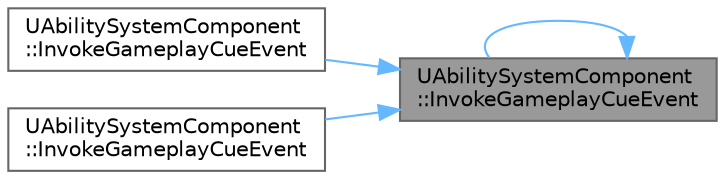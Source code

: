 digraph "UAbilitySystemComponent::InvokeGameplayCueEvent"
{
 // INTERACTIVE_SVG=YES
 // LATEX_PDF_SIZE
  bgcolor="transparent";
  edge [fontname=Helvetica,fontsize=10,labelfontname=Helvetica,labelfontsize=10];
  node [fontname=Helvetica,fontsize=10,shape=box,height=0.2,width=0.4];
  rankdir="RL";
  Node1 [id="Node000001",label="UAbilitySystemComponent\l::InvokeGameplayCueEvent",height=0.2,width=0.4,color="gray40", fillcolor="grey60", style="filled", fontcolor="black",tooltip="Handles gameplay cue events from external sources."];
  Node1 -> Node1 [id="edge1_Node000001_Node000001",dir="back",color="steelblue1",style="solid",tooltip=" "];
  Node1 -> Node2 [id="edge2_Node000001_Node000002",dir="back",color="steelblue1",style="solid",tooltip=" "];
  Node2 [id="Node000002",label="UAbilitySystemComponent\l::InvokeGameplayCueEvent",height=0.2,width=0.4,color="grey40", fillcolor="white", style="filled",URL="$d4/d2d/classUAbilitySystemComponent.html#a8577999ffc4ed8161e48aac8446d5c55",tooltip=" "];
  Node1 -> Node3 [id="edge3_Node000001_Node000003",dir="back",color="steelblue1",style="solid",tooltip=" "];
  Node3 [id="Node000003",label="UAbilitySystemComponent\l::InvokeGameplayCueEvent",height=0.2,width=0.4,color="grey40", fillcolor="white", style="filled",URL="$d4/d2d/classUAbilitySystemComponent.html#a170c4b75754fbebdc949acafdd73d7e8",tooltip=" "];
}
